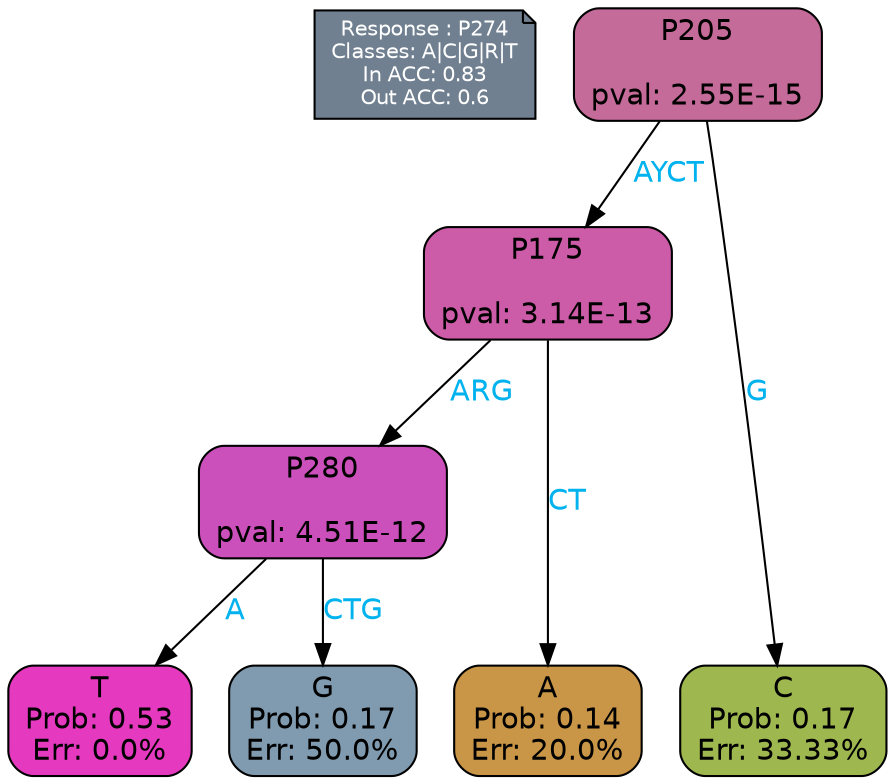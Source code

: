 digraph Tree {
node [shape=box, style="filled, rounded", color="black", fontname=helvetica] ;
graph [ranksep=equally, splines=polylines, bgcolor=transparent, dpi=600] ;
edge [fontname=helvetica] ;
LEGEND [label="Response : P274
Classes: A|C|G|R|T
In ACC: 0.83
Out ACC: 0.6
",shape=note,align=left,style=filled,fillcolor="slategray",fontcolor="white",fontsize=10];1 [label="P205

pval: 2.55E-15", fillcolor="#c46b99"] ;
2 [label="P175

pval: 3.14E-13", fillcolor="#cc5ba8"] ;
3 [label="P280

pval: 4.51E-12", fillcolor="#cc50bb"] ;
4 [label="T
Prob: 0.53
Err: 0.0%", fillcolor="#e539c0"] ;
5 [label="G
Prob: 0.17
Err: 50.0%", fillcolor="#809baf"] ;
6 [label="A
Prob: 0.14
Err: 20.0%", fillcolor="#c99547"] ;
7 [label="C
Prob: 0.17
Err: 33.33%", fillcolor="#9eb74f"] ;
1 -> 2 [label="AYCT",fontcolor=deepskyblue2] ;
1 -> 7 [label="G",fontcolor=deepskyblue2] ;
2 -> 3 [label="ARG",fontcolor=deepskyblue2] ;
2 -> 6 [label="CT",fontcolor=deepskyblue2] ;
3 -> 4 [label="A",fontcolor=deepskyblue2] ;
3 -> 5 [label="CTG",fontcolor=deepskyblue2] ;
{rank = same; 4;5;6;7;}{rank = same; LEGEND;1;}}